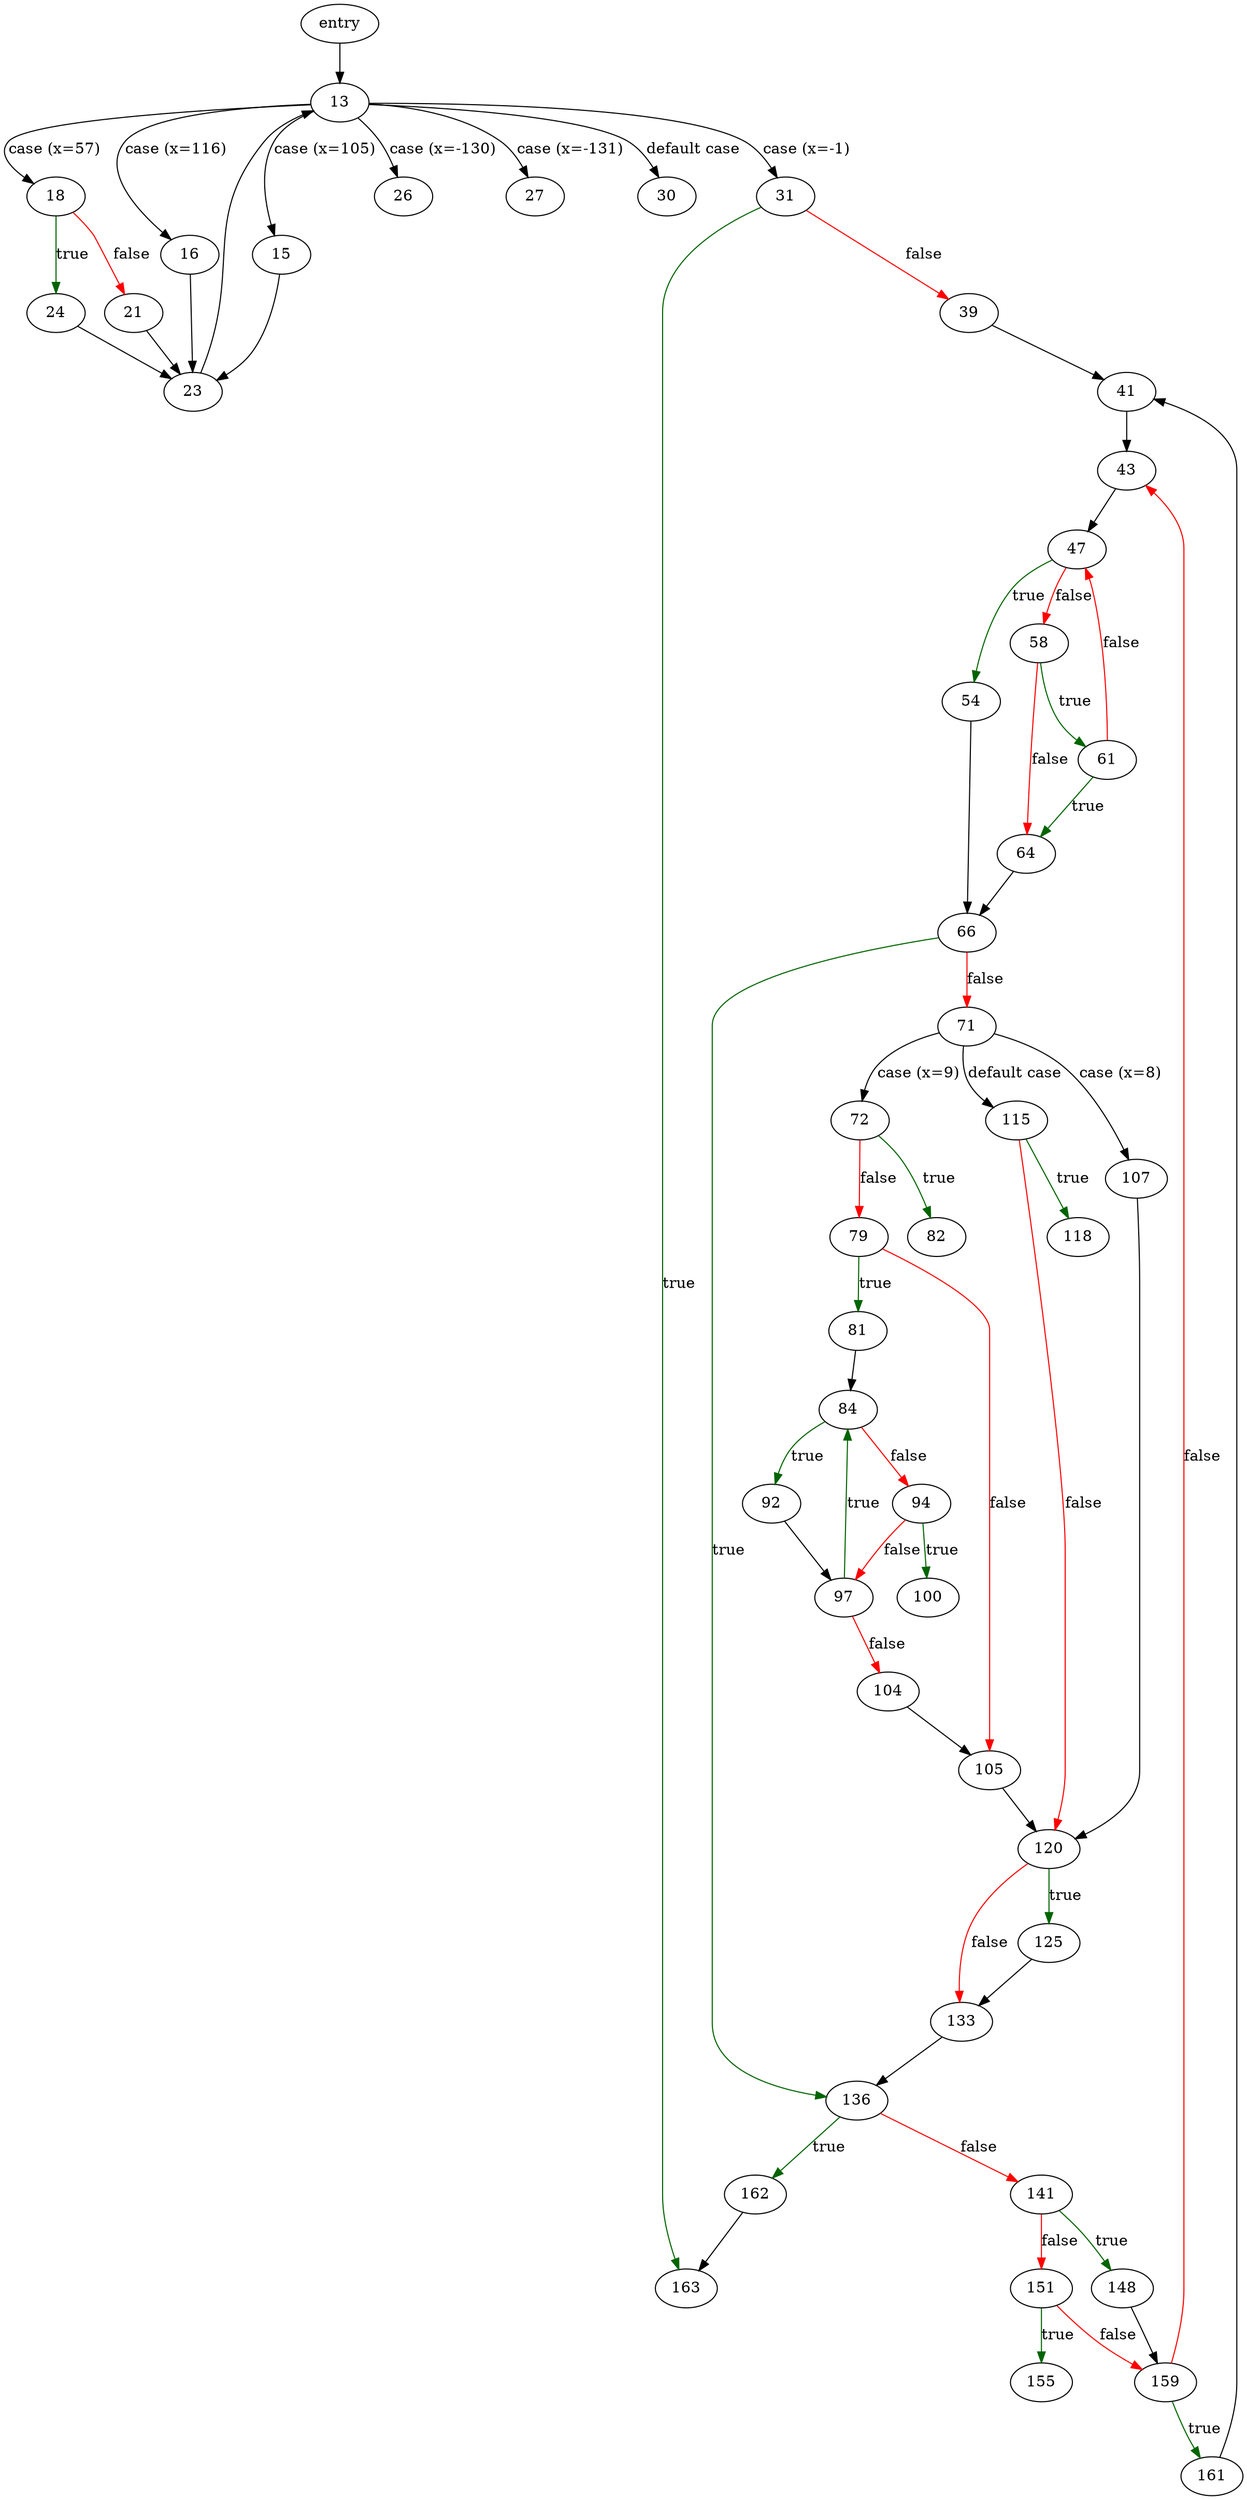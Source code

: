 digraph "main" {
	// Node definitions.
	2 [label=entry];
	13;
	15;
	16;
	18;
	21;
	23;
	24;
	26;
	27;
	30;
	31;
	39;
	41;
	43;
	47;
	54;
	58;
	61;
	64;
	66;
	71;
	72;
	79;
	81;
	82;
	84;
	92;
	94;
	97;
	100;
	104;
	105;
	107;
	115;
	118;
	120;
	125;
	133;
	136;
	141;
	148;
	151;
	155;
	159;
	161;
	162;
	163;

	// Edge definitions.
	2 -> 13;
	13 -> 15 [label="case (x=105)"];
	13 -> 16 [label="case (x=116)"];
	13 -> 18 [label="case (x=57)"];
	13 -> 26 [label="case (x=-130)"];
	13 -> 27 [label="case (x=-131)"];
	13 -> 30 [label="default case"];
	13 -> 31 [label="case (x=-1)"];
	15 -> 23;
	16 -> 23;
	18 -> 21 [
		color=red
		label=false
	];
	18 -> 24 [
		color=darkgreen
		label=true
	];
	21 -> 23;
	23 -> 13;
	24 -> 23;
	31 -> 39 [
		color=red
		label=false
	];
	31 -> 163 [
		color=darkgreen
		label=true
	];
	39 -> 41;
	41 -> 43;
	43 -> 47;
	47 -> 54 [
		color=darkgreen
		label=true
	];
	47 -> 58 [
		color=red
		label=false
	];
	54 -> 66;
	58 -> 61 [
		color=darkgreen
		label=true
	];
	58 -> 64 [
		color=red
		label=false
	];
	61 -> 47 [
		color=red
		label=false
	];
	61 -> 64 [
		color=darkgreen
		label=true
	];
	64 -> 66;
	66 -> 71 [
		color=red
		label=false
	];
	66 -> 136 [
		color=darkgreen
		label=true
	];
	71 -> 72 [label="case (x=9)"];
	71 -> 107 [label="case (x=8)"];
	71 -> 115 [label="default case"];
	72 -> 79 [
		color=red
		label=false
	];
	72 -> 82 [
		color=darkgreen
		label=true
	];
	79 -> 81 [
		color=darkgreen
		label=true
	];
	79 -> 105 [
		color=red
		label=false
	];
	81 -> 84;
	84 -> 92 [
		color=darkgreen
		label=true
	];
	84 -> 94 [
		color=red
		label=false
	];
	92 -> 97;
	94 -> 97 [
		color=red
		label=false
	];
	94 -> 100 [
		color=darkgreen
		label=true
	];
	97 -> 84 [
		color=darkgreen
		label=true
	];
	97 -> 104 [
		color=red
		label=false
	];
	104 -> 105;
	105 -> 120;
	107 -> 120;
	115 -> 118 [
		color=darkgreen
		label=true
	];
	115 -> 120 [
		color=red
		label=false
	];
	120 -> 125 [
		color=darkgreen
		label=true
	];
	120 -> 133 [
		color=red
		label=false
	];
	125 -> 133;
	133 -> 136;
	136 -> 141 [
		color=red
		label=false
	];
	136 -> 162 [
		color=darkgreen
		label=true
	];
	141 -> 148 [
		color=darkgreen
		label=true
	];
	141 -> 151 [
		color=red
		label=false
	];
	148 -> 159;
	151 -> 155 [
		color=darkgreen
		label=true
	];
	151 -> 159 [
		color=red
		label=false
	];
	159 -> 43 [
		color=red
		label=false
	];
	159 -> 161 [
		color=darkgreen
		label=true
	];
	161 -> 41;
	162 -> 163;
}
